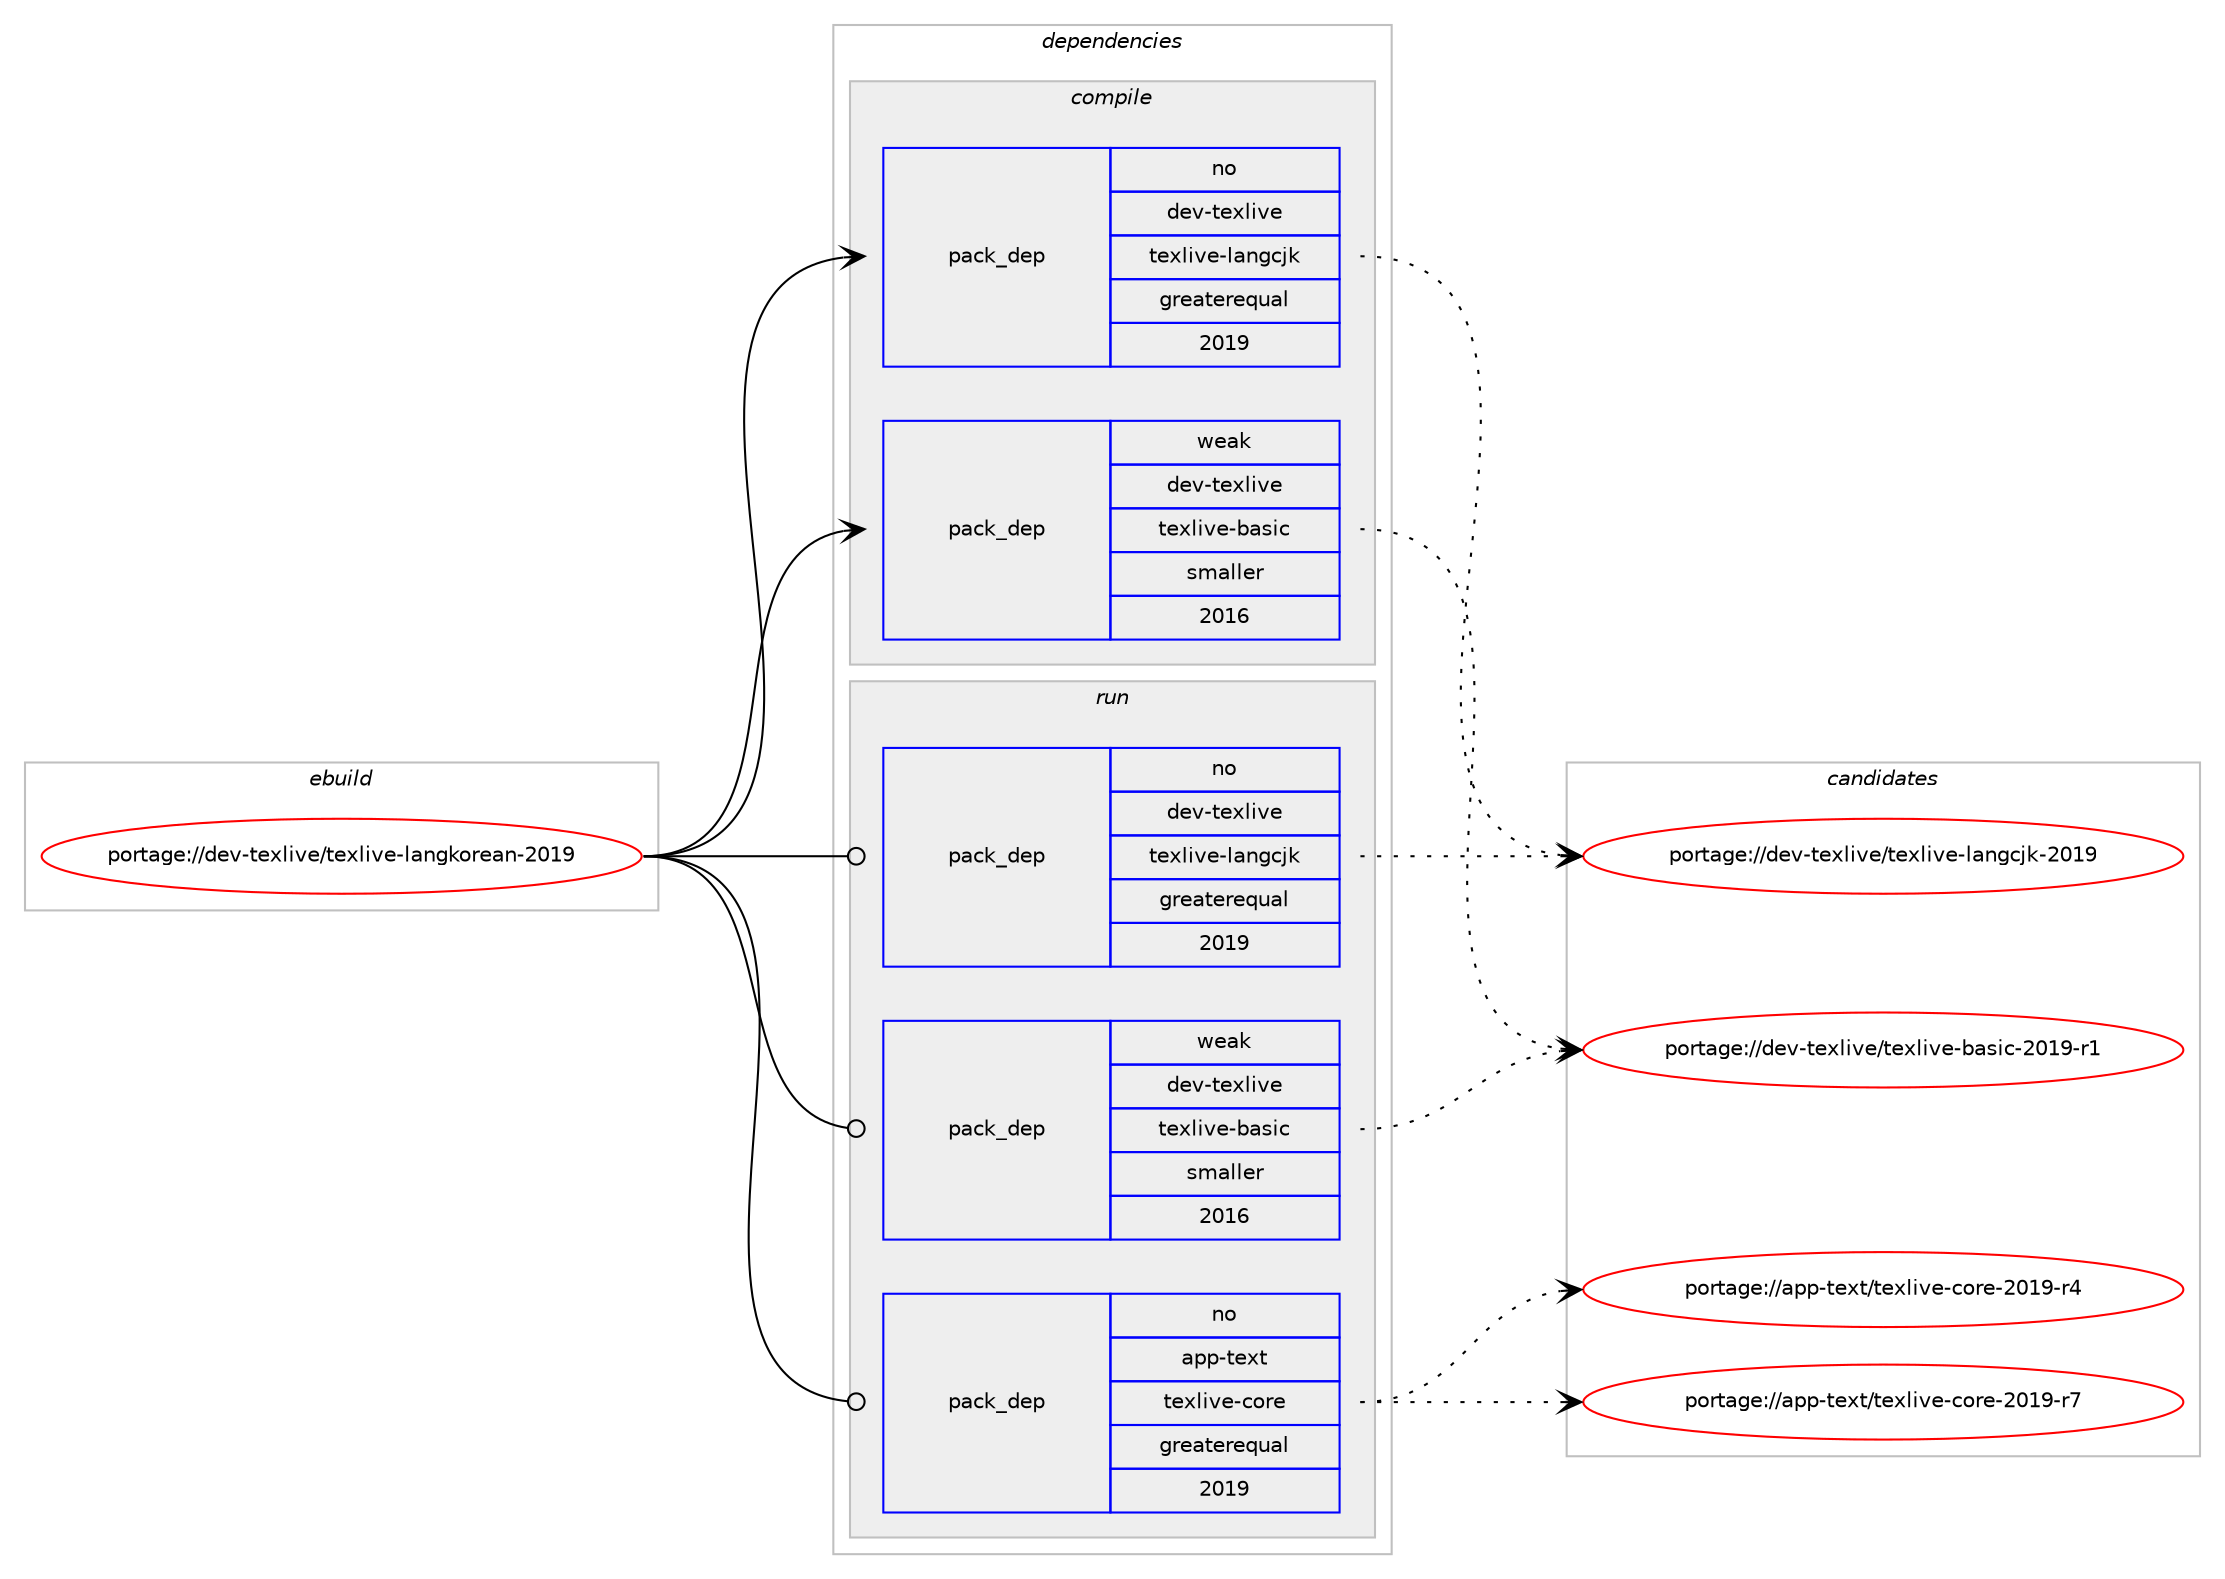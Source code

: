 digraph prolog {

# *************
# Graph options
# *************

newrank=true;
concentrate=true;
compound=true;
graph [rankdir=LR,fontname=Helvetica,fontsize=10,ranksep=1.5];#, ranksep=2.5, nodesep=0.2];
edge  [arrowhead=vee];
node  [fontname=Helvetica,fontsize=10];

# **********
# The ebuild
# **********

subgraph cluster_leftcol {
color=gray;
label=<<i>ebuild</i>>;
id [label="portage://dev-texlive/texlive-langkorean-2019", color=red, width=4, href="../dev-texlive/texlive-langkorean-2019.svg"];
}

# ****************
# The dependencies
# ****************

subgraph cluster_midcol {
color=gray;
label=<<i>dependencies</i>>;
subgraph cluster_compile {
fillcolor="#eeeeee";
style=filled;
label=<<i>compile</i>>;
subgraph pack239106 {
dependency307627 [label=<<TABLE BORDER="0" CELLBORDER="1" CELLSPACING="0" CELLPADDING="4" WIDTH="220"><TR><TD ROWSPAN="6" CELLPADDING="30">pack_dep</TD></TR><TR><TD WIDTH="110">no</TD></TR><TR><TD>dev-texlive</TD></TR><TR><TD>texlive-langcjk</TD></TR><TR><TD>greaterequal</TD></TR><TR><TD>2019</TD></TR></TABLE>>, shape=none, color=blue];
}
id:e -> dependency307627:w [weight=20,style="solid",arrowhead="vee"];
subgraph pack239107 {
dependency307628 [label=<<TABLE BORDER="0" CELLBORDER="1" CELLSPACING="0" CELLPADDING="4" WIDTH="220"><TR><TD ROWSPAN="6" CELLPADDING="30">pack_dep</TD></TR><TR><TD WIDTH="110">weak</TD></TR><TR><TD>dev-texlive</TD></TR><TR><TD>texlive-basic</TD></TR><TR><TD>smaller</TD></TR><TR><TD>2016</TD></TR></TABLE>>, shape=none, color=blue];
}
id:e -> dependency307628:w [weight=20,style="solid",arrowhead="vee"];
}
subgraph cluster_compileandrun {
fillcolor="#eeeeee";
style=filled;
label=<<i>compile and run</i>>;
}
subgraph cluster_run {
fillcolor="#eeeeee";
style=filled;
label=<<i>run</i>>;
subgraph pack239108 {
dependency307629 [label=<<TABLE BORDER="0" CELLBORDER="1" CELLSPACING="0" CELLPADDING="4" WIDTH="220"><TR><TD ROWSPAN="6" CELLPADDING="30">pack_dep</TD></TR><TR><TD WIDTH="110">no</TD></TR><TR><TD>app-text</TD></TR><TR><TD>texlive-core</TD></TR><TR><TD>greaterequal</TD></TR><TR><TD>2019</TD></TR></TABLE>>, shape=none, color=blue];
}
id:e -> dependency307629:w [weight=20,style="solid",arrowhead="odot"];
subgraph pack239109 {
dependency307630 [label=<<TABLE BORDER="0" CELLBORDER="1" CELLSPACING="0" CELLPADDING="4" WIDTH="220"><TR><TD ROWSPAN="6" CELLPADDING="30">pack_dep</TD></TR><TR><TD WIDTH="110">no</TD></TR><TR><TD>dev-texlive</TD></TR><TR><TD>texlive-langcjk</TD></TR><TR><TD>greaterequal</TD></TR><TR><TD>2019</TD></TR></TABLE>>, shape=none, color=blue];
}
id:e -> dependency307630:w [weight=20,style="solid",arrowhead="odot"];
subgraph pack239110 {
dependency307631 [label=<<TABLE BORDER="0" CELLBORDER="1" CELLSPACING="0" CELLPADDING="4" WIDTH="220"><TR><TD ROWSPAN="6" CELLPADDING="30">pack_dep</TD></TR><TR><TD WIDTH="110">weak</TD></TR><TR><TD>dev-texlive</TD></TR><TR><TD>texlive-basic</TD></TR><TR><TD>smaller</TD></TR><TR><TD>2016</TD></TR></TABLE>>, shape=none, color=blue];
}
id:e -> dependency307631:w [weight=20,style="solid",arrowhead="odot"];
}
}

# **************
# The candidates
# **************

subgraph cluster_choices {
rank=same;
color=gray;
label=<<i>candidates</i>>;

subgraph choice239106 {
color=black;
nodesep=1;
choice10010111845116101120108105118101471161011201081051181014510897110103991061074550484957 [label="portage://dev-texlive/texlive-langcjk-2019", color=red, width=4,href="../dev-texlive/texlive-langcjk-2019.svg"];
dependency307627:e -> choice10010111845116101120108105118101471161011201081051181014510897110103991061074550484957:w [style=dotted,weight="100"];
}
subgraph choice239107 {
color=black;
nodesep=1;
choice10010111845116101120108105118101471161011201081051181014598971151059945504849574511449 [label="portage://dev-texlive/texlive-basic-2019-r1", color=red, width=4,href="../dev-texlive/texlive-basic-2019-r1.svg"];
dependency307628:e -> choice10010111845116101120108105118101471161011201081051181014598971151059945504849574511449:w [style=dotted,weight="100"];
}
subgraph choice239108 {
color=black;
nodesep=1;
choice971121124511610112011647116101120108105118101459911111410145504849574511455 [label="portage://app-text/texlive-core-2019-r7", color=red, width=4,href="../app-text/texlive-core-2019-r7.svg"];
choice971121124511610112011647116101120108105118101459911111410145504849574511452 [label="portage://app-text/texlive-core-2019-r4", color=red, width=4,href="../app-text/texlive-core-2019-r4.svg"];
dependency307629:e -> choice971121124511610112011647116101120108105118101459911111410145504849574511455:w [style=dotted,weight="100"];
dependency307629:e -> choice971121124511610112011647116101120108105118101459911111410145504849574511452:w [style=dotted,weight="100"];
}
subgraph choice239109 {
color=black;
nodesep=1;
choice10010111845116101120108105118101471161011201081051181014510897110103991061074550484957 [label="portage://dev-texlive/texlive-langcjk-2019", color=red, width=4,href="../dev-texlive/texlive-langcjk-2019.svg"];
dependency307630:e -> choice10010111845116101120108105118101471161011201081051181014510897110103991061074550484957:w [style=dotted,weight="100"];
}
subgraph choice239110 {
color=black;
nodesep=1;
choice10010111845116101120108105118101471161011201081051181014598971151059945504849574511449 [label="portage://dev-texlive/texlive-basic-2019-r1", color=red, width=4,href="../dev-texlive/texlive-basic-2019-r1.svg"];
dependency307631:e -> choice10010111845116101120108105118101471161011201081051181014598971151059945504849574511449:w [style=dotted,weight="100"];
}
}

}
